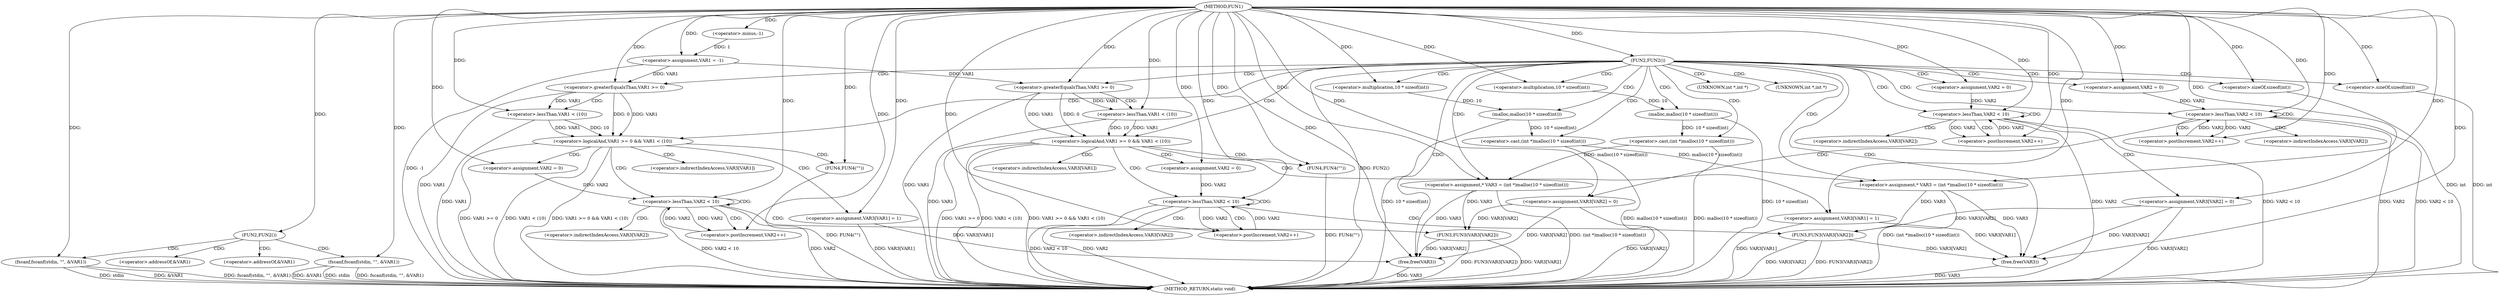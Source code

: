 digraph FUN1 {  
"1000100" [label = "(METHOD,FUN1)" ]
"1000249" [label = "(METHOD_RETURN,static void)" ]
"1000103" [label = "(<operator>.assignment,VAR1 = -1)" ]
"1000105" [label = "(<operator>.minus,-1)" ]
"1000108" [label = "(FUN2,FUN2())" ]
"1000110" [label = "(fscanf,fscanf(stdin, \"\", &VAR1))" ]
"1000117" [label = "(fscanf,fscanf(stdin, \"\", &VAR1))" ]
"1000123" [label = "(FUN2,FUN2())" ]
"1000128" [label = "(<operator>.assignment,* VAR3 = (int *)malloc(10 * sizeof(int)))" ]
"1000130" [label = "(<operator>.cast,(int *)malloc(10 * sizeof(int)))" ]
"1000132" [label = "(malloc,malloc(10 * sizeof(int)))" ]
"1000133" [label = "(<operator>.multiplication,10 * sizeof(int))" ]
"1000135" [label = "(<operator>.sizeOf,sizeof(int))" ]
"1000138" [label = "(<operator>.assignment,VAR2 = 0)" ]
"1000141" [label = "(<operator>.lessThan,VAR2 < 10)" ]
"1000144" [label = "(<operator>.postIncrement,VAR2++)" ]
"1000147" [label = "(<operator>.assignment,VAR3[VAR2] = 0)" ]
"1000153" [label = "(<operator>.logicalAnd,VAR1 >= 0 && VAR1 < (10))" ]
"1000154" [label = "(<operator>.greaterEqualsThan,VAR1 >= 0)" ]
"1000157" [label = "(<operator>.lessThan,VAR1 < (10))" ]
"1000161" [label = "(<operator>.assignment,VAR3[VAR1] = 1)" ]
"1000167" [label = "(<operator>.assignment,VAR2 = 0)" ]
"1000170" [label = "(<operator>.lessThan,VAR2 < 10)" ]
"1000173" [label = "(<operator>.postIncrement,VAR2++)" ]
"1000176" [label = "(FUN3,FUN3(VAR3[VAR2]))" ]
"1000182" [label = "(FUN4,FUN4(\"\"))" ]
"1000184" [label = "(free,free(VAR3))" ]
"1000191" [label = "(<operator>.assignment,* VAR3 = (int *)malloc(10 * sizeof(int)))" ]
"1000193" [label = "(<operator>.cast,(int *)malloc(10 * sizeof(int)))" ]
"1000195" [label = "(malloc,malloc(10 * sizeof(int)))" ]
"1000196" [label = "(<operator>.multiplication,10 * sizeof(int))" ]
"1000198" [label = "(<operator>.sizeOf,sizeof(int))" ]
"1000201" [label = "(<operator>.assignment,VAR2 = 0)" ]
"1000204" [label = "(<operator>.lessThan,VAR2 < 10)" ]
"1000207" [label = "(<operator>.postIncrement,VAR2++)" ]
"1000210" [label = "(<operator>.assignment,VAR3[VAR2] = 0)" ]
"1000216" [label = "(<operator>.logicalAnd,VAR1 >= 0 && VAR1 < (10))" ]
"1000217" [label = "(<operator>.greaterEqualsThan,VAR1 >= 0)" ]
"1000220" [label = "(<operator>.lessThan,VAR1 < (10))" ]
"1000224" [label = "(<operator>.assignment,VAR3[VAR1] = 1)" ]
"1000230" [label = "(<operator>.assignment,VAR2 = 0)" ]
"1000233" [label = "(<operator>.lessThan,VAR2 < 10)" ]
"1000236" [label = "(<operator>.postIncrement,VAR2++)" ]
"1000239" [label = "(FUN3,FUN3(VAR3[VAR2]))" ]
"1000245" [label = "(FUN4,FUN4(\"\"))" ]
"1000247" [label = "(free,free(VAR3))" ]
"1000113" [label = "(<operator>.addressOf,&VAR1)" ]
"1000120" [label = "(<operator>.addressOf,&VAR1)" ]
"1000131" [label = "(UNKNOWN,int *,int *)" ]
"1000148" [label = "(<operator>.indirectIndexAccess,VAR3[VAR2])" ]
"1000162" [label = "(<operator>.indirectIndexAccess,VAR3[VAR1])" ]
"1000177" [label = "(<operator>.indirectIndexAccess,VAR3[VAR2])" ]
"1000194" [label = "(UNKNOWN,int *,int *)" ]
"1000211" [label = "(<operator>.indirectIndexAccess,VAR3[VAR2])" ]
"1000225" [label = "(<operator>.indirectIndexAccess,VAR3[VAR1])" ]
"1000240" [label = "(<operator>.indirectIndexAccess,VAR3[VAR2])" ]
  "1000128" -> "1000249"  [ label = "DDG: (int *)malloc(10 * sizeof(int))"] 
  "1000184" -> "1000249"  [ label = "DDG: VAR3"] 
  "1000103" -> "1000249"  [ label = "DDG: -1"] 
  "1000117" -> "1000249"  [ label = "DDG: stdin"] 
  "1000132" -> "1000249"  [ label = "DDG: 10 * sizeof(int)"] 
  "1000153" -> "1000249"  [ label = "DDG: VAR1 >= 0"] 
  "1000198" -> "1000249"  [ label = "DDG: int"] 
  "1000182" -> "1000249"  [ label = "DDG: FUN4(\"\")"] 
  "1000247" -> "1000249"  [ label = "DDG: VAR3"] 
  "1000117" -> "1000249"  [ label = "DDG: fscanf(stdin, \"\", &VAR1)"] 
  "1000141" -> "1000249"  [ label = "DDG: VAR2"] 
  "1000224" -> "1000249"  [ label = "DDG: VAR3[VAR1]"] 
  "1000220" -> "1000249"  [ label = "DDG: VAR1"] 
  "1000239" -> "1000249"  [ label = "DDG: FUN3(VAR3[VAR2])"] 
  "1000233" -> "1000249"  [ label = "DDG: VAR2 < 10"] 
  "1000216" -> "1000249"  [ label = "DDG: VAR1 >= 0 && VAR1 < (10)"] 
  "1000153" -> "1000249"  [ label = "DDG: VAR1 < (10)"] 
  "1000239" -> "1000249"  [ label = "DDG: VAR3[VAR2]"] 
  "1000216" -> "1000249"  [ label = "DDG: VAR1 >= 0"] 
  "1000123" -> "1000249"  [ label = "DDG: FUN2()"] 
  "1000130" -> "1000249"  [ label = "DDG: malloc(10 * sizeof(int))"] 
  "1000141" -> "1000249"  [ label = "DDG: VAR2 < 10"] 
  "1000193" -> "1000249"  [ label = "DDG: malloc(10 * sizeof(int))"] 
  "1000154" -> "1000249"  [ label = "DDG: VAR1"] 
  "1000157" -> "1000249"  [ label = "DDG: VAR1"] 
  "1000217" -> "1000249"  [ label = "DDG: VAR1"] 
  "1000147" -> "1000249"  [ label = "DDG: VAR3[VAR2]"] 
  "1000176" -> "1000249"  [ label = "DDG: FUN3(VAR3[VAR2])"] 
  "1000153" -> "1000249"  [ label = "DDG: VAR1 >= 0 && VAR1 < (10)"] 
  "1000191" -> "1000249"  [ label = "DDG: (int *)malloc(10 * sizeof(int))"] 
  "1000110" -> "1000249"  [ label = "DDG: &VAR1"] 
  "1000210" -> "1000249"  [ label = "DDG: VAR3[VAR2]"] 
  "1000110" -> "1000249"  [ label = "DDG: fscanf(stdin, \"\", &VAR1)"] 
  "1000117" -> "1000249"  [ label = "DDG: &VAR1"] 
  "1000233" -> "1000249"  [ label = "DDG: VAR2"] 
  "1000135" -> "1000249"  [ label = "DDG: int"] 
  "1000216" -> "1000249"  [ label = "DDG: VAR1 < (10)"] 
  "1000170" -> "1000249"  [ label = "DDG: VAR2"] 
  "1000176" -> "1000249"  [ label = "DDG: VAR3[VAR2]"] 
  "1000170" -> "1000249"  [ label = "DDG: VAR2 < 10"] 
  "1000204" -> "1000249"  [ label = "DDG: VAR2"] 
  "1000245" -> "1000249"  [ label = "DDG: FUN4(\"\")"] 
  "1000195" -> "1000249"  [ label = "DDG: 10 * sizeof(int)"] 
  "1000161" -> "1000249"  [ label = "DDG: VAR3[VAR1]"] 
  "1000110" -> "1000249"  [ label = "DDG: stdin"] 
  "1000204" -> "1000249"  [ label = "DDG: VAR2 < 10"] 
  "1000105" -> "1000103"  [ label = "DDG: 1"] 
  "1000100" -> "1000103"  [ label = "DDG: "] 
  "1000100" -> "1000105"  [ label = "DDG: "] 
  "1000100" -> "1000108"  [ label = "DDG: "] 
  "1000100" -> "1000110"  [ label = "DDG: "] 
  "1000100" -> "1000117"  [ label = "DDG: "] 
  "1000100" -> "1000123"  [ label = "DDG: "] 
  "1000130" -> "1000128"  [ label = "DDG: malloc(10 * sizeof(int))"] 
  "1000100" -> "1000128"  [ label = "DDG: "] 
  "1000132" -> "1000130"  [ label = "DDG: 10 * sizeof(int)"] 
  "1000133" -> "1000132"  [ label = "DDG: 10"] 
  "1000100" -> "1000133"  [ label = "DDG: "] 
  "1000100" -> "1000135"  [ label = "DDG: "] 
  "1000100" -> "1000138"  [ label = "DDG: "] 
  "1000138" -> "1000141"  [ label = "DDG: VAR2"] 
  "1000144" -> "1000141"  [ label = "DDG: VAR2"] 
  "1000100" -> "1000141"  [ label = "DDG: "] 
  "1000141" -> "1000144"  [ label = "DDG: VAR2"] 
  "1000100" -> "1000144"  [ label = "DDG: "] 
  "1000100" -> "1000147"  [ label = "DDG: "] 
  "1000154" -> "1000153"  [ label = "DDG: VAR1"] 
  "1000154" -> "1000153"  [ label = "DDG: 0"] 
  "1000103" -> "1000154"  [ label = "DDG: VAR1"] 
  "1000100" -> "1000154"  [ label = "DDG: "] 
  "1000157" -> "1000153"  [ label = "DDG: VAR1"] 
  "1000157" -> "1000153"  [ label = "DDG: 10"] 
  "1000154" -> "1000157"  [ label = "DDG: VAR1"] 
  "1000100" -> "1000157"  [ label = "DDG: "] 
  "1000100" -> "1000161"  [ label = "DDG: "] 
  "1000100" -> "1000167"  [ label = "DDG: "] 
  "1000167" -> "1000170"  [ label = "DDG: VAR2"] 
  "1000173" -> "1000170"  [ label = "DDG: VAR2"] 
  "1000100" -> "1000170"  [ label = "DDG: "] 
  "1000170" -> "1000173"  [ label = "DDG: VAR2"] 
  "1000100" -> "1000173"  [ label = "DDG: "] 
  "1000128" -> "1000176"  [ label = "DDG: VAR3"] 
  "1000147" -> "1000176"  [ label = "DDG: VAR3[VAR2]"] 
  "1000100" -> "1000182"  [ label = "DDG: "] 
  "1000128" -> "1000184"  [ label = "DDG: VAR3"] 
  "1000147" -> "1000184"  [ label = "DDG: VAR3[VAR2]"] 
  "1000176" -> "1000184"  [ label = "DDG: VAR3[VAR2]"] 
  "1000161" -> "1000184"  [ label = "DDG: VAR3[VAR1]"] 
  "1000100" -> "1000184"  [ label = "DDG: "] 
  "1000193" -> "1000191"  [ label = "DDG: malloc(10 * sizeof(int))"] 
  "1000100" -> "1000191"  [ label = "DDG: "] 
  "1000195" -> "1000193"  [ label = "DDG: 10 * sizeof(int)"] 
  "1000196" -> "1000195"  [ label = "DDG: 10"] 
  "1000100" -> "1000196"  [ label = "DDG: "] 
  "1000100" -> "1000198"  [ label = "DDG: "] 
  "1000100" -> "1000201"  [ label = "DDG: "] 
  "1000207" -> "1000204"  [ label = "DDG: VAR2"] 
  "1000201" -> "1000204"  [ label = "DDG: VAR2"] 
  "1000100" -> "1000204"  [ label = "DDG: "] 
  "1000204" -> "1000207"  [ label = "DDG: VAR2"] 
  "1000100" -> "1000207"  [ label = "DDG: "] 
  "1000100" -> "1000210"  [ label = "DDG: "] 
  "1000217" -> "1000216"  [ label = "DDG: VAR1"] 
  "1000217" -> "1000216"  [ label = "DDG: 0"] 
  "1000103" -> "1000217"  [ label = "DDG: VAR1"] 
  "1000100" -> "1000217"  [ label = "DDG: "] 
  "1000220" -> "1000216"  [ label = "DDG: VAR1"] 
  "1000220" -> "1000216"  [ label = "DDG: 10"] 
  "1000217" -> "1000220"  [ label = "DDG: VAR1"] 
  "1000100" -> "1000220"  [ label = "DDG: "] 
  "1000100" -> "1000224"  [ label = "DDG: "] 
  "1000100" -> "1000230"  [ label = "DDG: "] 
  "1000236" -> "1000233"  [ label = "DDG: VAR2"] 
  "1000230" -> "1000233"  [ label = "DDG: VAR2"] 
  "1000100" -> "1000233"  [ label = "DDG: "] 
  "1000233" -> "1000236"  [ label = "DDG: VAR2"] 
  "1000100" -> "1000236"  [ label = "DDG: "] 
  "1000210" -> "1000239"  [ label = "DDG: VAR3[VAR2]"] 
  "1000191" -> "1000239"  [ label = "DDG: VAR3"] 
  "1000100" -> "1000245"  [ label = "DDG: "] 
  "1000224" -> "1000247"  [ label = "DDG: VAR3[VAR1]"] 
  "1000239" -> "1000247"  [ label = "DDG: VAR3[VAR2]"] 
  "1000210" -> "1000247"  [ label = "DDG: VAR3[VAR2]"] 
  "1000191" -> "1000247"  [ label = "DDG: VAR3"] 
  "1000100" -> "1000247"  [ label = "DDG: "] 
  "1000108" -> "1000110"  [ label = "CDG: "] 
  "1000108" -> "1000117"  [ label = "CDG: "] 
  "1000108" -> "1000120"  [ label = "CDG: "] 
  "1000108" -> "1000113"  [ label = "CDG: "] 
  "1000123" -> "1000191"  [ label = "CDG: "] 
  "1000123" -> "1000128"  [ label = "CDG: "] 
  "1000123" -> "1000141"  [ label = "CDG: "] 
  "1000123" -> "1000133"  [ label = "CDG: "] 
  "1000123" -> "1000216"  [ label = "CDG: "] 
  "1000123" -> "1000204"  [ label = "CDG: "] 
  "1000123" -> "1000132"  [ label = "CDG: "] 
  "1000123" -> "1000201"  [ label = "CDG: "] 
  "1000123" -> "1000154"  [ label = "CDG: "] 
  "1000123" -> "1000194"  [ label = "CDG: "] 
  "1000123" -> "1000130"  [ label = "CDG: "] 
  "1000123" -> "1000217"  [ label = "CDG: "] 
  "1000123" -> "1000198"  [ label = "CDG: "] 
  "1000123" -> "1000138"  [ label = "CDG: "] 
  "1000123" -> "1000247"  [ label = "CDG: "] 
  "1000123" -> "1000153"  [ label = "CDG: "] 
  "1000123" -> "1000195"  [ label = "CDG: "] 
  "1000123" -> "1000135"  [ label = "CDG: "] 
  "1000123" -> "1000196"  [ label = "CDG: "] 
  "1000123" -> "1000131"  [ label = "CDG: "] 
  "1000123" -> "1000193"  [ label = "CDG: "] 
  "1000123" -> "1000184"  [ label = "CDG: "] 
  "1000141" -> "1000141"  [ label = "CDG: "] 
  "1000141" -> "1000148"  [ label = "CDG: "] 
  "1000141" -> "1000144"  [ label = "CDG: "] 
  "1000141" -> "1000147"  [ label = "CDG: "] 
  "1000153" -> "1000161"  [ label = "CDG: "] 
  "1000153" -> "1000182"  [ label = "CDG: "] 
  "1000153" -> "1000167"  [ label = "CDG: "] 
  "1000153" -> "1000170"  [ label = "CDG: "] 
  "1000153" -> "1000162"  [ label = "CDG: "] 
  "1000154" -> "1000157"  [ label = "CDG: "] 
  "1000170" -> "1000176"  [ label = "CDG: "] 
  "1000170" -> "1000173"  [ label = "CDG: "] 
  "1000170" -> "1000170"  [ label = "CDG: "] 
  "1000170" -> "1000177"  [ label = "CDG: "] 
  "1000204" -> "1000211"  [ label = "CDG: "] 
  "1000204" -> "1000204"  [ label = "CDG: "] 
  "1000204" -> "1000210"  [ label = "CDG: "] 
  "1000204" -> "1000207"  [ label = "CDG: "] 
  "1000216" -> "1000233"  [ label = "CDG: "] 
  "1000216" -> "1000224"  [ label = "CDG: "] 
  "1000216" -> "1000245"  [ label = "CDG: "] 
  "1000216" -> "1000230"  [ label = "CDG: "] 
  "1000216" -> "1000225"  [ label = "CDG: "] 
  "1000217" -> "1000220"  [ label = "CDG: "] 
  "1000233" -> "1000233"  [ label = "CDG: "] 
  "1000233" -> "1000236"  [ label = "CDG: "] 
  "1000233" -> "1000240"  [ label = "CDG: "] 
  "1000233" -> "1000239"  [ label = "CDG: "] 
}
